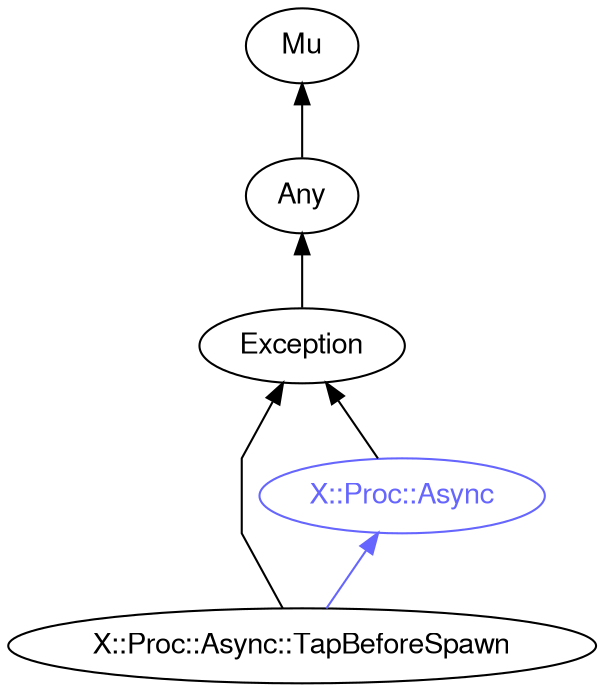 digraph "perl6-type-graph" {
    rankdir=BT;
    splines=polyline;
    overlap=false; 
    // Types
    "X::Proc::Async::TapBeforeSpawn" [color="#000000", fontcolor="#000000", href="/type/X::Proc::Async::TapBeforeSpawn", fontname="FreeSans"];
    "Mu" [color="#000000", fontcolor="#000000", href="/type/Mu", fontname="FreeSans"];
    "Any" [color="#000000", fontcolor="#000000", href="/type/Any", fontname="FreeSans"];
    "Exception" [color="#000000", fontcolor="#000000", href="/type/Exception", fontname="FreeSans"];
    "X::Proc::Async" [color="#6666FF", fontcolor="#6666FF", href="/type/X::Proc::Async", fontname="FreeSans"];

    // Superclasses
    "X::Proc::Async::TapBeforeSpawn" -> "Exception" [color="#000000"];
    "Any" -> "Mu" [color="#000000"];
    "Exception" -> "Any" [color="#000000"];
    "X::Proc::Async" -> "Exception" [color="#000000"];

    // Roles
    "X::Proc::Async::TapBeforeSpawn" -> "X::Proc::Async" [color="#6666FF"];
}
